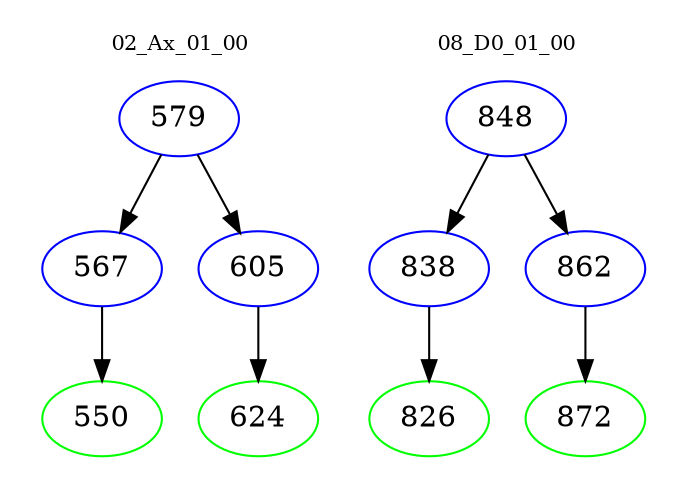 digraph{
subgraph cluster_0 {
color = white
label = "02_Ax_01_00";
fontsize=10;
T0_579 [label="579", color="blue"]
T0_579 -> T0_567 [color="black"]
T0_567 [label="567", color="blue"]
T0_567 -> T0_550 [color="black"]
T0_550 [label="550", color="green"]
T0_579 -> T0_605 [color="black"]
T0_605 [label="605", color="blue"]
T0_605 -> T0_624 [color="black"]
T0_624 [label="624", color="green"]
}
subgraph cluster_1 {
color = white
label = "08_D0_01_00";
fontsize=10;
T1_848 [label="848", color="blue"]
T1_848 -> T1_838 [color="black"]
T1_838 [label="838", color="blue"]
T1_838 -> T1_826 [color="black"]
T1_826 [label="826", color="green"]
T1_848 -> T1_862 [color="black"]
T1_862 [label="862", color="blue"]
T1_862 -> T1_872 [color="black"]
T1_872 [label="872", color="green"]
}
}
